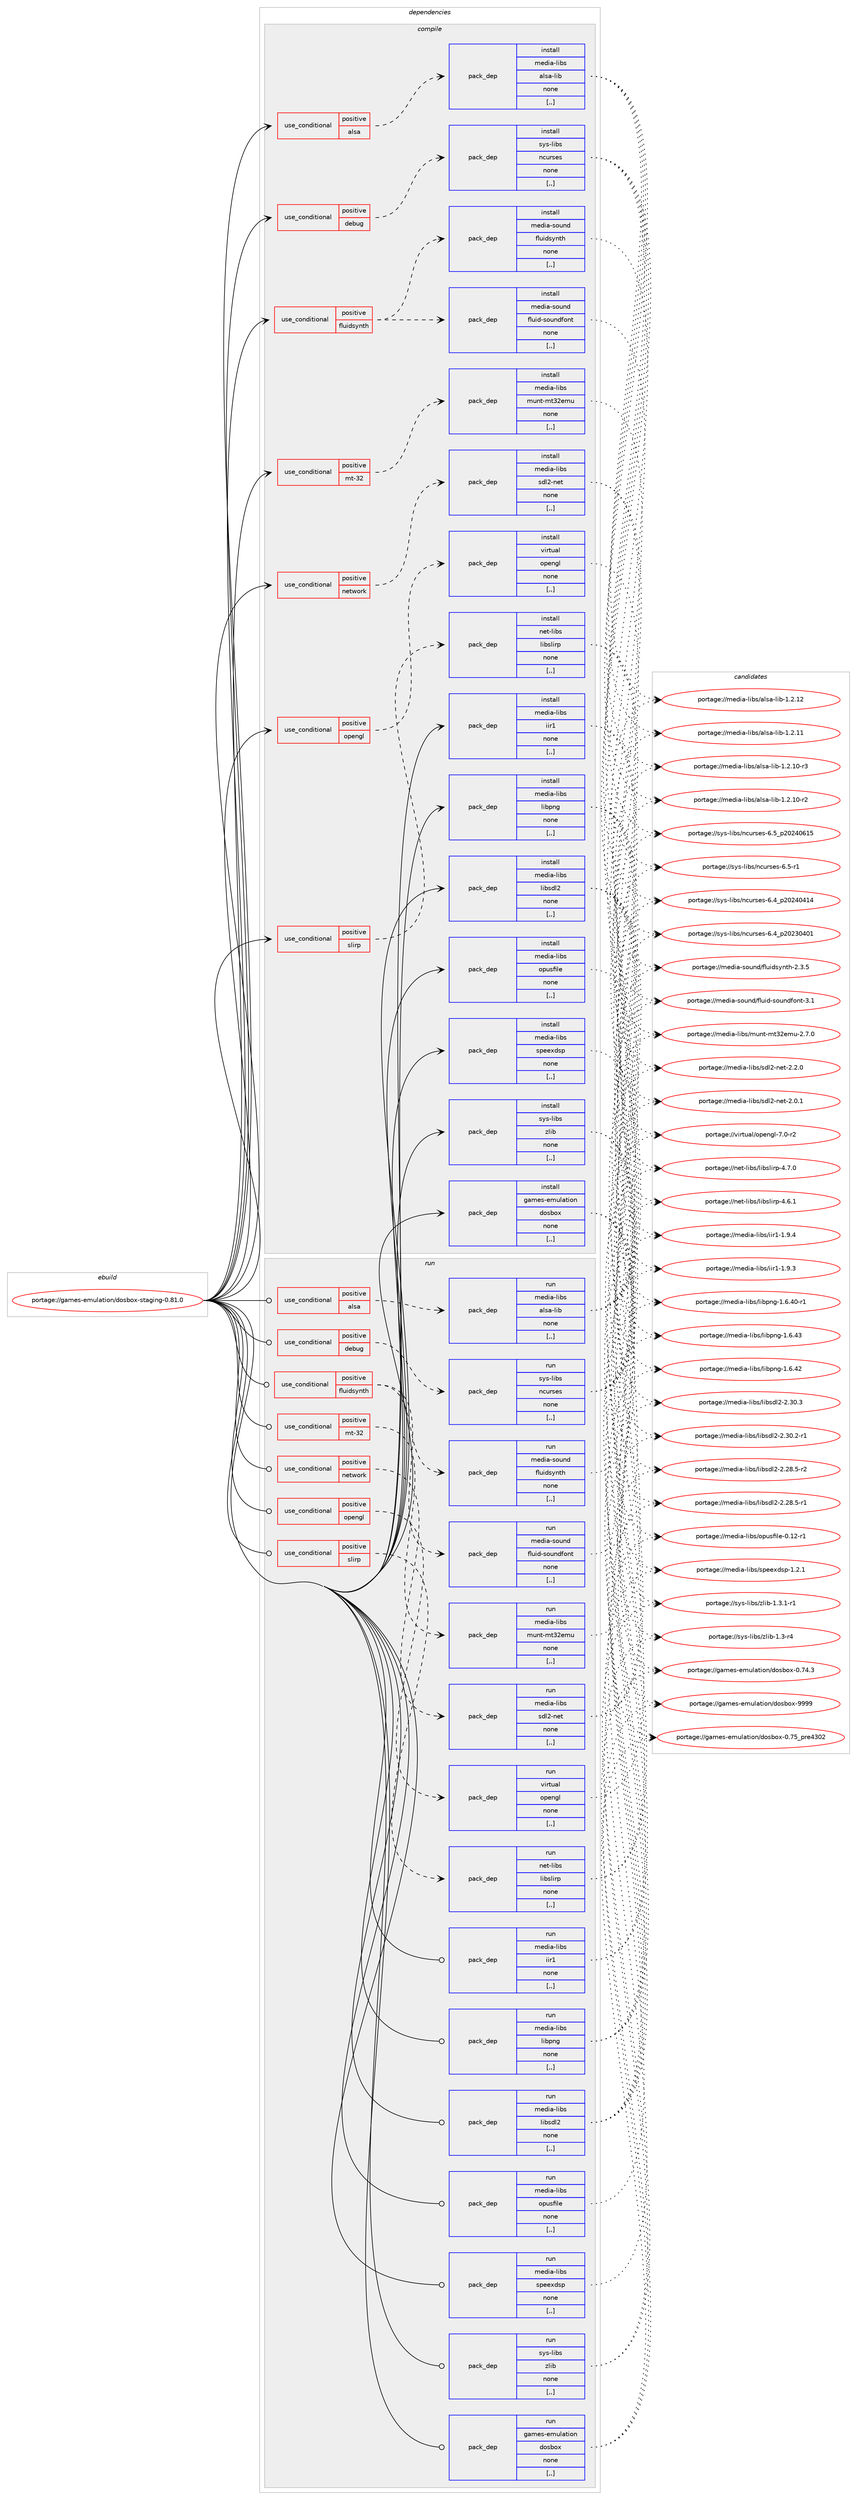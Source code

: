 digraph prolog {

# *************
# Graph options
# *************

newrank=true;
concentrate=true;
compound=true;
graph [rankdir=LR,fontname=Helvetica,fontsize=10,ranksep=1.5];#, ranksep=2.5, nodesep=0.2];
edge  [arrowhead=vee];
node  [fontname=Helvetica,fontsize=10];

# **********
# The ebuild
# **********

subgraph cluster_leftcol {
color=gray;
label=<<i>ebuild</i>>;
id [label="portage://games-emulation/dosbox-staging-0.81.0", color=red, width=4, href="../games-emulation/dosbox-staging-0.81.0.svg"];
}

# ****************
# The dependencies
# ****************

subgraph cluster_midcol {
color=gray;
label=<<i>dependencies</i>>;
subgraph cluster_compile {
fillcolor="#eeeeee";
style=filled;
label=<<i>compile</i>>;
subgraph cond63224 {
dependency226804 [label=<<TABLE BORDER="0" CELLBORDER="1" CELLSPACING="0" CELLPADDING="4"><TR><TD ROWSPAN="3" CELLPADDING="10">use_conditional</TD></TR><TR><TD>positive</TD></TR><TR><TD>alsa</TD></TR></TABLE>>, shape=none, color=red];
subgraph pack162090 {
dependency226805 [label=<<TABLE BORDER="0" CELLBORDER="1" CELLSPACING="0" CELLPADDING="4" WIDTH="220"><TR><TD ROWSPAN="6" CELLPADDING="30">pack_dep</TD></TR><TR><TD WIDTH="110">install</TD></TR><TR><TD>media-libs</TD></TR><TR><TD>alsa-lib</TD></TR><TR><TD>none</TD></TR><TR><TD>[,,]</TD></TR></TABLE>>, shape=none, color=blue];
}
dependency226804:e -> dependency226805:w [weight=20,style="dashed",arrowhead="vee"];
}
id:e -> dependency226804:w [weight=20,style="solid",arrowhead="vee"];
subgraph cond63225 {
dependency226806 [label=<<TABLE BORDER="0" CELLBORDER="1" CELLSPACING="0" CELLPADDING="4"><TR><TD ROWSPAN="3" CELLPADDING="10">use_conditional</TD></TR><TR><TD>positive</TD></TR><TR><TD>debug</TD></TR></TABLE>>, shape=none, color=red];
subgraph pack162091 {
dependency226807 [label=<<TABLE BORDER="0" CELLBORDER="1" CELLSPACING="0" CELLPADDING="4" WIDTH="220"><TR><TD ROWSPAN="6" CELLPADDING="30">pack_dep</TD></TR><TR><TD WIDTH="110">install</TD></TR><TR><TD>sys-libs</TD></TR><TR><TD>ncurses</TD></TR><TR><TD>none</TD></TR><TR><TD>[,,]</TD></TR></TABLE>>, shape=none, color=blue];
}
dependency226806:e -> dependency226807:w [weight=20,style="dashed",arrowhead="vee"];
}
id:e -> dependency226806:w [weight=20,style="solid",arrowhead="vee"];
subgraph cond63226 {
dependency226808 [label=<<TABLE BORDER="0" CELLBORDER="1" CELLSPACING="0" CELLPADDING="4"><TR><TD ROWSPAN="3" CELLPADDING="10">use_conditional</TD></TR><TR><TD>positive</TD></TR><TR><TD>fluidsynth</TD></TR></TABLE>>, shape=none, color=red];
subgraph pack162092 {
dependency226809 [label=<<TABLE BORDER="0" CELLBORDER="1" CELLSPACING="0" CELLPADDING="4" WIDTH="220"><TR><TD ROWSPAN="6" CELLPADDING="30">pack_dep</TD></TR><TR><TD WIDTH="110">install</TD></TR><TR><TD>media-sound</TD></TR><TR><TD>fluid-soundfont</TD></TR><TR><TD>none</TD></TR><TR><TD>[,,]</TD></TR></TABLE>>, shape=none, color=blue];
}
dependency226808:e -> dependency226809:w [weight=20,style="dashed",arrowhead="vee"];
subgraph pack162093 {
dependency226810 [label=<<TABLE BORDER="0" CELLBORDER="1" CELLSPACING="0" CELLPADDING="4" WIDTH="220"><TR><TD ROWSPAN="6" CELLPADDING="30">pack_dep</TD></TR><TR><TD WIDTH="110">install</TD></TR><TR><TD>media-sound</TD></TR><TR><TD>fluidsynth</TD></TR><TR><TD>none</TD></TR><TR><TD>[,,]</TD></TR></TABLE>>, shape=none, color=blue];
}
dependency226808:e -> dependency226810:w [weight=20,style="dashed",arrowhead="vee"];
}
id:e -> dependency226808:w [weight=20,style="solid",arrowhead="vee"];
subgraph cond63227 {
dependency226811 [label=<<TABLE BORDER="0" CELLBORDER="1" CELLSPACING="0" CELLPADDING="4"><TR><TD ROWSPAN="3" CELLPADDING="10">use_conditional</TD></TR><TR><TD>positive</TD></TR><TR><TD>mt-32</TD></TR></TABLE>>, shape=none, color=red];
subgraph pack162094 {
dependency226812 [label=<<TABLE BORDER="0" CELLBORDER="1" CELLSPACING="0" CELLPADDING="4" WIDTH="220"><TR><TD ROWSPAN="6" CELLPADDING="30">pack_dep</TD></TR><TR><TD WIDTH="110">install</TD></TR><TR><TD>media-libs</TD></TR><TR><TD>munt-mt32emu</TD></TR><TR><TD>none</TD></TR><TR><TD>[,,]</TD></TR></TABLE>>, shape=none, color=blue];
}
dependency226811:e -> dependency226812:w [weight=20,style="dashed",arrowhead="vee"];
}
id:e -> dependency226811:w [weight=20,style="solid",arrowhead="vee"];
subgraph cond63228 {
dependency226813 [label=<<TABLE BORDER="0" CELLBORDER="1" CELLSPACING="0" CELLPADDING="4"><TR><TD ROWSPAN="3" CELLPADDING="10">use_conditional</TD></TR><TR><TD>positive</TD></TR><TR><TD>network</TD></TR></TABLE>>, shape=none, color=red];
subgraph pack162095 {
dependency226814 [label=<<TABLE BORDER="0" CELLBORDER="1" CELLSPACING="0" CELLPADDING="4" WIDTH="220"><TR><TD ROWSPAN="6" CELLPADDING="30">pack_dep</TD></TR><TR><TD WIDTH="110">install</TD></TR><TR><TD>media-libs</TD></TR><TR><TD>sdl2-net</TD></TR><TR><TD>none</TD></TR><TR><TD>[,,]</TD></TR></TABLE>>, shape=none, color=blue];
}
dependency226813:e -> dependency226814:w [weight=20,style="dashed",arrowhead="vee"];
}
id:e -> dependency226813:w [weight=20,style="solid",arrowhead="vee"];
subgraph cond63229 {
dependency226815 [label=<<TABLE BORDER="0" CELLBORDER="1" CELLSPACING="0" CELLPADDING="4"><TR><TD ROWSPAN="3" CELLPADDING="10">use_conditional</TD></TR><TR><TD>positive</TD></TR><TR><TD>opengl</TD></TR></TABLE>>, shape=none, color=red];
subgraph pack162096 {
dependency226816 [label=<<TABLE BORDER="0" CELLBORDER="1" CELLSPACING="0" CELLPADDING="4" WIDTH="220"><TR><TD ROWSPAN="6" CELLPADDING="30">pack_dep</TD></TR><TR><TD WIDTH="110">install</TD></TR><TR><TD>virtual</TD></TR><TR><TD>opengl</TD></TR><TR><TD>none</TD></TR><TR><TD>[,,]</TD></TR></TABLE>>, shape=none, color=blue];
}
dependency226815:e -> dependency226816:w [weight=20,style="dashed",arrowhead="vee"];
}
id:e -> dependency226815:w [weight=20,style="solid",arrowhead="vee"];
subgraph cond63230 {
dependency226817 [label=<<TABLE BORDER="0" CELLBORDER="1" CELLSPACING="0" CELLPADDING="4"><TR><TD ROWSPAN="3" CELLPADDING="10">use_conditional</TD></TR><TR><TD>positive</TD></TR><TR><TD>slirp</TD></TR></TABLE>>, shape=none, color=red];
subgraph pack162097 {
dependency226818 [label=<<TABLE BORDER="0" CELLBORDER="1" CELLSPACING="0" CELLPADDING="4" WIDTH="220"><TR><TD ROWSPAN="6" CELLPADDING="30">pack_dep</TD></TR><TR><TD WIDTH="110">install</TD></TR><TR><TD>net-libs</TD></TR><TR><TD>libslirp</TD></TR><TR><TD>none</TD></TR><TR><TD>[,,]</TD></TR></TABLE>>, shape=none, color=blue];
}
dependency226817:e -> dependency226818:w [weight=20,style="dashed",arrowhead="vee"];
}
id:e -> dependency226817:w [weight=20,style="solid",arrowhead="vee"];
subgraph pack162098 {
dependency226819 [label=<<TABLE BORDER="0" CELLBORDER="1" CELLSPACING="0" CELLPADDING="4" WIDTH="220"><TR><TD ROWSPAN="6" CELLPADDING="30">pack_dep</TD></TR><TR><TD WIDTH="110">install</TD></TR><TR><TD>media-libs</TD></TR><TR><TD>iir1</TD></TR><TR><TD>none</TD></TR><TR><TD>[,,]</TD></TR></TABLE>>, shape=none, color=blue];
}
id:e -> dependency226819:w [weight=20,style="solid",arrowhead="vee"];
subgraph pack162099 {
dependency226820 [label=<<TABLE BORDER="0" CELLBORDER="1" CELLSPACING="0" CELLPADDING="4" WIDTH="220"><TR><TD ROWSPAN="6" CELLPADDING="30">pack_dep</TD></TR><TR><TD WIDTH="110">install</TD></TR><TR><TD>media-libs</TD></TR><TR><TD>libpng</TD></TR><TR><TD>none</TD></TR><TR><TD>[,,]</TD></TR></TABLE>>, shape=none, color=blue];
}
id:e -> dependency226820:w [weight=20,style="solid",arrowhead="vee"];
subgraph pack162100 {
dependency226821 [label=<<TABLE BORDER="0" CELLBORDER="1" CELLSPACING="0" CELLPADDING="4" WIDTH="220"><TR><TD ROWSPAN="6" CELLPADDING="30">pack_dep</TD></TR><TR><TD WIDTH="110">install</TD></TR><TR><TD>media-libs</TD></TR><TR><TD>libsdl2</TD></TR><TR><TD>none</TD></TR><TR><TD>[,,]</TD></TR></TABLE>>, shape=none, color=blue];
}
id:e -> dependency226821:w [weight=20,style="solid",arrowhead="vee"];
subgraph pack162101 {
dependency226822 [label=<<TABLE BORDER="0" CELLBORDER="1" CELLSPACING="0" CELLPADDING="4" WIDTH="220"><TR><TD ROWSPAN="6" CELLPADDING="30">pack_dep</TD></TR><TR><TD WIDTH="110">install</TD></TR><TR><TD>media-libs</TD></TR><TR><TD>opusfile</TD></TR><TR><TD>none</TD></TR><TR><TD>[,,]</TD></TR></TABLE>>, shape=none, color=blue];
}
id:e -> dependency226822:w [weight=20,style="solid",arrowhead="vee"];
subgraph pack162102 {
dependency226823 [label=<<TABLE BORDER="0" CELLBORDER="1" CELLSPACING="0" CELLPADDING="4" WIDTH="220"><TR><TD ROWSPAN="6" CELLPADDING="30">pack_dep</TD></TR><TR><TD WIDTH="110">install</TD></TR><TR><TD>media-libs</TD></TR><TR><TD>speexdsp</TD></TR><TR><TD>none</TD></TR><TR><TD>[,,]</TD></TR></TABLE>>, shape=none, color=blue];
}
id:e -> dependency226823:w [weight=20,style="solid",arrowhead="vee"];
subgraph pack162103 {
dependency226824 [label=<<TABLE BORDER="0" CELLBORDER="1" CELLSPACING="0" CELLPADDING="4" WIDTH="220"><TR><TD ROWSPAN="6" CELLPADDING="30">pack_dep</TD></TR><TR><TD WIDTH="110">install</TD></TR><TR><TD>sys-libs</TD></TR><TR><TD>zlib</TD></TR><TR><TD>none</TD></TR><TR><TD>[,,]</TD></TR></TABLE>>, shape=none, color=blue];
}
id:e -> dependency226824:w [weight=20,style="solid",arrowhead="vee"];
subgraph pack162104 {
dependency226825 [label=<<TABLE BORDER="0" CELLBORDER="1" CELLSPACING="0" CELLPADDING="4" WIDTH="220"><TR><TD ROWSPAN="6" CELLPADDING="30">pack_dep</TD></TR><TR><TD WIDTH="110">install</TD></TR><TR><TD>games-emulation</TD></TR><TR><TD>dosbox</TD></TR><TR><TD>none</TD></TR><TR><TD>[,,]</TD></TR></TABLE>>, shape=none, color=blue];
}
id:e -> dependency226825:w [weight=20,style="solid",arrowhead="vee"];
}
subgraph cluster_compileandrun {
fillcolor="#eeeeee";
style=filled;
label=<<i>compile and run</i>>;
}
subgraph cluster_run {
fillcolor="#eeeeee";
style=filled;
label=<<i>run</i>>;
subgraph cond63231 {
dependency226826 [label=<<TABLE BORDER="0" CELLBORDER="1" CELLSPACING="0" CELLPADDING="4"><TR><TD ROWSPAN="3" CELLPADDING="10">use_conditional</TD></TR><TR><TD>positive</TD></TR><TR><TD>alsa</TD></TR></TABLE>>, shape=none, color=red];
subgraph pack162105 {
dependency226827 [label=<<TABLE BORDER="0" CELLBORDER="1" CELLSPACING="0" CELLPADDING="4" WIDTH="220"><TR><TD ROWSPAN="6" CELLPADDING="30">pack_dep</TD></TR><TR><TD WIDTH="110">run</TD></TR><TR><TD>media-libs</TD></TR><TR><TD>alsa-lib</TD></TR><TR><TD>none</TD></TR><TR><TD>[,,]</TD></TR></TABLE>>, shape=none, color=blue];
}
dependency226826:e -> dependency226827:w [weight=20,style="dashed",arrowhead="vee"];
}
id:e -> dependency226826:w [weight=20,style="solid",arrowhead="odot"];
subgraph cond63232 {
dependency226828 [label=<<TABLE BORDER="0" CELLBORDER="1" CELLSPACING="0" CELLPADDING="4"><TR><TD ROWSPAN="3" CELLPADDING="10">use_conditional</TD></TR><TR><TD>positive</TD></TR><TR><TD>debug</TD></TR></TABLE>>, shape=none, color=red];
subgraph pack162106 {
dependency226829 [label=<<TABLE BORDER="0" CELLBORDER="1" CELLSPACING="0" CELLPADDING="4" WIDTH="220"><TR><TD ROWSPAN="6" CELLPADDING="30">pack_dep</TD></TR><TR><TD WIDTH="110">run</TD></TR><TR><TD>sys-libs</TD></TR><TR><TD>ncurses</TD></TR><TR><TD>none</TD></TR><TR><TD>[,,]</TD></TR></TABLE>>, shape=none, color=blue];
}
dependency226828:e -> dependency226829:w [weight=20,style="dashed",arrowhead="vee"];
}
id:e -> dependency226828:w [weight=20,style="solid",arrowhead="odot"];
subgraph cond63233 {
dependency226830 [label=<<TABLE BORDER="0" CELLBORDER="1" CELLSPACING="0" CELLPADDING="4"><TR><TD ROWSPAN="3" CELLPADDING="10">use_conditional</TD></TR><TR><TD>positive</TD></TR><TR><TD>fluidsynth</TD></TR></TABLE>>, shape=none, color=red];
subgraph pack162107 {
dependency226831 [label=<<TABLE BORDER="0" CELLBORDER="1" CELLSPACING="0" CELLPADDING="4" WIDTH="220"><TR><TD ROWSPAN="6" CELLPADDING="30">pack_dep</TD></TR><TR><TD WIDTH="110">run</TD></TR><TR><TD>media-sound</TD></TR><TR><TD>fluid-soundfont</TD></TR><TR><TD>none</TD></TR><TR><TD>[,,]</TD></TR></TABLE>>, shape=none, color=blue];
}
dependency226830:e -> dependency226831:w [weight=20,style="dashed",arrowhead="vee"];
subgraph pack162108 {
dependency226832 [label=<<TABLE BORDER="0" CELLBORDER="1" CELLSPACING="0" CELLPADDING="4" WIDTH="220"><TR><TD ROWSPAN="6" CELLPADDING="30">pack_dep</TD></TR><TR><TD WIDTH="110">run</TD></TR><TR><TD>media-sound</TD></TR><TR><TD>fluidsynth</TD></TR><TR><TD>none</TD></TR><TR><TD>[,,]</TD></TR></TABLE>>, shape=none, color=blue];
}
dependency226830:e -> dependency226832:w [weight=20,style="dashed",arrowhead="vee"];
}
id:e -> dependency226830:w [weight=20,style="solid",arrowhead="odot"];
subgraph cond63234 {
dependency226833 [label=<<TABLE BORDER="0" CELLBORDER="1" CELLSPACING="0" CELLPADDING="4"><TR><TD ROWSPAN="3" CELLPADDING="10">use_conditional</TD></TR><TR><TD>positive</TD></TR><TR><TD>mt-32</TD></TR></TABLE>>, shape=none, color=red];
subgraph pack162109 {
dependency226834 [label=<<TABLE BORDER="0" CELLBORDER="1" CELLSPACING="0" CELLPADDING="4" WIDTH="220"><TR><TD ROWSPAN="6" CELLPADDING="30">pack_dep</TD></TR><TR><TD WIDTH="110">run</TD></TR><TR><TD>media-libs</TD></TR><TR><TD>munt-mt32emu</TD></TR><TR><TD>none</TD></TR><TR><TD>[,,]</TD></TR></TABLE>>, shape=none, color=blue];
}
dependency226833:e -> dependency226834:w [weight=20,style="dashed",arrowhead="vee"];
}
id:e -> dependency226833:w [weight=20,style="solid",arrowhead="odot"];
subgraph cond63235 {
dependency226835 [label=<<TABLE BORDER="0" CELLBORDER="1" CELLSPACING="0" CELLPADDING="4"><TR><TD ROWSPAN="3" CELLPADDING="10">use_conditional</TD></TR><TR><TD>positive</TD></TR><TR><TD>network</TD></TR></TABLE>>, shape=none, color=red];
subgraph pack162110 {
dependency226836 [label=<<TABLE BORDER="0" CELLBORDER="1" CELLSPACING="0" CELLPADDING="4" WIDTH="220"><TR><TD ROWSPAN="6" CELLPADDING="30">pack_dep</TD></TR><TR><TD WIDTH="110">run</TD></TR><TR><TD>media-libs</TD></TR><TR><TD>sdl2-net</TD></TR><TR><TD>none</TD></TR><TR><TD>[,,]</TD></TR></TABLE>>, shape=none, color=blue];
}
dependency226835:e -> dependency226836:w [weight=20,style="dashed",arrowhead="vee"];
}
id:e -> dependency226835:w [weight=20,style="solid",arrowhead="odot"];
subgraph cond63236 {
dependency226837 [label=<<TABLE BORDER="0" CELLBORDER="1" CELLSPACING="0" CELLPADDING="4"><TR><TD ROWSPAN="3" CELLPADDING="10">use_conditional</TD></TR><TR><TD>positive</TD></TR><TR><TD>opengl</TD></TR></TABLE>>, shape=none, color=red];
subgraph pack162111 {
dependency226838 [label=<<TABLE BORDER="0" CELLBORDER="1" CELLSPACING="0" CELLPADDING="4" WIDTH="220"><TR><TD ROWSPAN="6" CELLPADDING="30">pack_dep</TD></TR><TR><TD WIDTH="110">run</TD></TR><TR><TD>virtual</TD></TR><TR><TD>opengl</TD></TR><TR><TD>none</TD></TR><TR><TD>[,,]</TD></TR></TABLE>>, shape=none, color=blue];
}
dependency226837:e -> dependency226838:w [weight=20,style="dashed",arrowhead="vee"];
}
id:e -> dependency226837:w [weight=20,style="solid",arrowhead="odot"];
subgraph cond63237 {
dependency226839 [label=<<TABLE BORDER="0" CELLBORDER="1" CELLSPACING="0" CELLPADDING="4"><TR><TD ROWSPAN="3" CELLPADDING="10">use_conditional</TD></TR><TR><TD>positive</TD></TR><TR><TD>slirp</TD></TR></TABLE>>, shape=none, color=red];
subgraph pack162112 {
dependency226840 [label=<<TABLE BORDER="0" CELLBORDER="1" CELLSPACING="0" CELLPADDING="4" WIDTH="220"><TR><TD ROWSPAN="6" CELLPADDING="30">pack_dep</TD></TR><TR><TD WIDTH="110">run</TD></TR><TR><TD>net-libs</TD></TR><TR><TD>libslirp</TD></TR><TR><TD>none</TD></TR><TR><TD>[,,]</TD></TR></TABLE>>, shape=none, color=blue];
}
dependency226839:e -> dependency226840:w [weight=20,style="dashed",arrowhead="vee"];
}
id:e -> dependency226839:w [weight=20,style="solid",arrowhead="odot"];
subgraph pack162113 {
dependency226841 [label=<<TABLE BORDER="0" CELLBORDER="1" CELLSPACING="0" CELLPADDING="4" WIDTH="220"><TR><TD ROWSPAN="6" CELLPADDING="30">pack_dep</TD></TR><TR><TD WIDTH="110">run</TD></TR><TR><TD>media-libs</TD></TR><TR><TD>iir1</TD></TR><TR><TD>none</TD></TR><TR><TD>[,,]</TD></TR></TABLE>>, shape=none, color=blue];
}
id:e -> dependency226841:w [weight=20,style="solid",arrowhead="odot"];
subgraph pack162114 {
dependency226842 [label=<<TABLE BORDER="0" CELLBORDER="1" CELLSPACING="0" CELLPADDING="4" WIDTH="220"><TR><TD ROWSPAN="6" CELLPADDING="30">pack_dep</TD></TR><TR><TD WIDTH="110">run</TD></TR><TR><TD>media-libs</TD></TR><TR><TD>libpng</TD></TR><TR><TD>none</TD></TR><TR><TD>[,,]</TD></TR></TABLE>>, shape=none, color=blue];
}
id:e -> dependency226842:w [weight=20,style="solid",arrowhead="odot"];
subgraph pack162115 {
dependency226843 [label=<<TABLE BORDER="0" CELLBORDER="1" CELLSPACING="0" CELLPADDING="4" WIDTH="220"><TR><TD ROWSPAN="6" CELLPADDING="30">pack_dep</TD></TR><TR><TD WIDTH="110">run</TD></TR><TR><TD>media-libs</TD></TR><TR><TD>libsdl2</TD></TR><TR><TD>none</TD></TR><TR><TD>[,,]</TD></TR></TABLE>>, shape=none, color=blue];
}
id:e -> dependency226843:w [weight=20,style="solid",arrowhead="odot"];
subgraph pack162116 {
dependency226844 [label=<<TABLE BORDER="0" CELLBORDER="1" CELLSPACING="0" CELLPADDING="4" WIDTH="220"><TR><TD ROWSPAN="6" CELLPADDING="30">pack_dep</TD></TR><TR><TD WIDTH="110">run</TD></TR><TR><TD>media-libs</TD></TR><TR><TD>opusfile</TD></TR><TR><TD>none</TD></TR><TR><TD>[,,]</TD></TR></TABLE>>, shape=none, color=blue];
}
id:e -> dependency226844:w [weight=20,style="solid",arrowhead="odot"];
subgraph pack162117 {
dependency226845 [label=<<TABLE BORDER="0" CELLBORDER="1" CELLSPACING="0" CELLPADDING="4" WIDTH="220"><TR><TD ROWSPAN="6" CELLPADDING="30">pack_dep</TD></TR><TR><TD WIDTH="110">run</TD></TR><TR><TD>media-libs</TD></TR><TR><TD>speexdsp</TD></TR><TR><TD>none</TD></TR><TR><TD>[,,]</TD></TR></TABLE>>, shape=none, color=blue];
}
id:e -> dependency226845:w [weight=20,style="solid",arrowhead="odot"];
subgraph pack162118 {
dependency226846 [label=<<TABLE BORDER="0" CELLBORDER="1" CELLSPACING="0" CELLPADDING="4" WIDTH="220"><TR><TD ROWSPAN="6" CELLPADDING="30">pack_dep</TD></TR><TR><TD WIDTH="110">run</TD></TR><TR><TD>sys-libs</TD></TR><TR><TD>zlib</TD></TR><TR><TD>none</TD></TR><TR><TD>[,,]</TD></TR></TABLE>>, shape=none, color=blue];
}
id:e -> dependency226846:w [weight=20,style="solid",arrowhead="odot"];
subgraph pack162119 {
dependency226847 [label=<<TABLE BORDER="0" CELLBORDER="1" CELLSPACING="0" CELLPADDING="4" WIDTH="220"><TR><TD ROWSPAN="6" CELLPADDING="30">pack_dep</TD></TR><TR><TD WIDTH="110">run</TD></TR><TR><TD>games-emulation</TD></TR><TR><TD>dosbox</TD></TR><TR><TD>none</TD></TR><TR><TD>[,,]</TD></TR></TABLE>>, shape=none, color=blue];
}
id:e -> dependency226847:w [weight=20,style="solid",arrowhead="odot"];
}
}

# **************
# The candidates
# **************

subgraph cluster_choices {
rank=same;
color=gray;
label=<<i>candidates</i>>;

subgraph choice162090 {
color=black;
nodesep=1;
choice109101100105974510810598115479710811597451081059845494650464950 [label="portage://media-libs/alsa-lib-1.2.12", color=red, width=4,href="../media-libs/alsa-lib-1.2.12.svg"];
choice109101100105974510810598115479710811597451081059845494650464949 [label="portage://media-libs/alsa-lib-1.2.11", color=red, width=4,href="../media-libs/alsa-lib-1.2.11.svg"];
choice1091011001059745108105981154797108115974510810598454946504649484511451 [label="portage://media-libs/alsa-lib-1.2.10-r3", color=red, width=4,href="../media-libs/alsa-lib-1.2.10-r3.svg"];
choice1091011001059745108105981154797108115974510810598454946504649484511450 [label="portage://media-libs/alsa-lib-1.2.10-r2", color=red, width=4,href="../media-libs/alsa-lib-1.2.10-r2.svg"];
dependency226805:e -> choice109101100105974510810598115479710811597451081059845494650464950:w [style=dotted,weight="100"];
dependency226805:e -> choice109101100105974510810598115479710811597451081059845494650464949:w [style=dotted,weight="100"];
dependency226805:e -> choice1091011001059745108105981154797108115974510810598454946504649484511451:w [style=dotted,weight="100"];
dependency226805:e -> choice1091011001059745108105981154797108115974510810598454946504649484511450:w [style=dotted,weight="100"];
}
subgraph choice162091 {
color=black;
nodesep=1;
choice1151211154510810598115471109911711411510111545544653951125048505248544953 [label="portage://sys-libs/ncurses-6.5_p20240615", color=red, width=4,href="../sys-libs/ncurses-6.5_p20240615.svg"];
choice11512111545108105981154711099117114115101115455446534511449 [label="portage://sys-libs/ncurses-6.5-r1", color=red, width=4,href="../sys-libs/ncurses-6.5-r1.svg"];
choice1151211154510810598115471109911711411510111545544652951125048505248524952 [label="portage://sys-libs/ncurses-6.4_p20240414", color=red, width=4,href="../sys-libs/ncurses-6.4_p20240414.svg"];
choice1151211154510810598115471109911711411510111545544652951125048505148524849 [label="portage://sys-libs/ncurses-6.4_p20230401", color=red, width=4,href="../sys-libs/ncurses-6.4_p20230401.svg"];
dependency226807:e -> choice1151211154510810598115471109911711411510111545544653951125048505248544953:w [style=dotted,weight="100"];
dependency226807:e -> choice11512111545108105981154711099117114115101115455446534511449:w [style=dotted,weight="100"];
dependency226807:e -> choice1151211154510810598115471109911711411510111545544652951125048505248524952:w [style=dotted,weight="100"];
dependency226807:e -> choice1151211154510810598115471109911711411510111545544652951125048505148524849:w [style=dotted,weight="100"];
}
subgraph choice162092 {
color=black;
nodesep=1;
choice1091011001059745115111117110100471021081171051004511511111711010010211111011645514649 [label="portage://media-sound/fluid-soundfont-3.1", color=red, width=4,href="../media-sound/fluid-soundfont-3.1.svg"];
dependency226809:e -> choice1091011001059745115111117110100471021081171051004511511111711010010211111011645514649:w [style=dotted,weight="100"];
}
subgraph choice162093 {
color=black;
nodesep=1;
choice109101100105974511511111711010047102108117105100115121110116104455046514653 [label="portage://media-sound/fluidsynth-2.3.5", color=red, width=4,href="../media-sound/fluidsynth-2.3.5.svg"];
dependency226810:e -> choice109101100105974511511111711010047102108117105100115121110116104455046514653:w [style=dotted,weight="100"];
}
subgraph choice162094 {
color=black;
nodesep=1;
choice10910110010597451081059811547109117110116451091165150101109117455046554648 [label="portage://media-libs/munt-mt32emu-2.7.0", color=red, width=4,href="../media-libs/munt-mt32emu-2.7.0.svg"];
dependency226812:e -> choice10910110010597451081059811547109117110116451091165150101109117455046554648:w [style=dotted,weight="100"];
}
subgraph choice162095 {
color=black;
nodesep=1;
choice109101100105974510810598115471151001085045110101116455046504648 [label="portage://media-libs/sdl2-net-2.2.0", color=red, width=4,href="../media-libs/sdl2-net-2.2.0.svg"];
choice109101100105974510810598115471151001085045110101116455046484649 [label="portage://media-libs/sdl2-net-2.0.1", color=red, width=4,href="../media-libs/sdl2-net-2.0.1.svg"];
dependency226814:e -> choice109101100105974510810598115471151001085045110101116455046504648:w [style=dotted,weight="100"];
dependency226814:e -> choice109101100105974510810598115471151001085045110101116455046484649:w [style=dotted,weight="100"];
}
subgraph choice162096 {
color=black;
nodesep=1;
choice1181051141161179710847111112101110103108455546484511450 [label="portage://virtual/opengl-7.0-r2", color=red, width=4,href="../virtual/opengl-7.0-r2.svg"];
dependency226816:e -> choice1181051141161179710847111112101110103108455546484511450:w [style=dotted,weight="100"];
}
subgraph choice162097 {
color=black;
nodesep=1;
choice11010111645108105981154710810598115108105114112455246554648 [label="portage://net-libs/libslirp-4.7.0", color=red, width=4,href="../net-libs/libslirp-4.7.0.svg"];
choice11010111645108105981154710810598115108105114112455246544649 [label="portage://net-libs/libslirp-4.6.1", color=red, width=4,href="../net-libs/libslirp-4.6.1.svg"];
dependency226818:e -> choice11010111645108105981154710810598115108105114112455246554648:w [style=dotted,weight="100"];
dependency226818:e -> choice11010111645108105981154710810598115108105114112455246544649:w [style=dotted,weight="100"];
}
subgraph choice162098 {
color=black;
nodesep=1;
choice1091011001059745108105981154710510511449454946574652 [label="portage://media-libs/iir1-1.9.4", color=red, width=4,href="../media-libs/iir1-1.9.4.svg"];
choice1091011001059745108105981154710510511449454946574651 [label="portage://media-libs/iir1-1.9.3", color=red, width=4,href="../media-libs/iir1-1.9.3.svg"];
dependency226819:e -> choice1091011001059745108105981154710510511449454946574652:w [style=dotted,weight="100"];
dependency226819:e -> choice1091011001059745108105981154710510511449454946574651:w [style=dotted,weight="100"];
}
subgraph choice162099 {
color=black;
nodesep=1;
choice109101100105974510810598115471081059811211010345494654465251 [label="portage://media-libs/libpng-1.6.43", color=red, width=4,href="../media-libs/libpng-1.6.43.svg"];
choice109101100105974510810598115471081059811211010345494654465250 [label="portage://media-libs/libpng-1.6.42", color=red, width=4,href="../media-libs/libpng-1.6.42.svg"];
choice1091011001059745108105981154710810598112110103454946544652484511449 [label="portage://media-libs/libpng-1.6.40-r1", color=red, width=4,href="../media-libs/libpng-1.6.40-r1.svg"];
dependency226820:e -> choice109101100105974510810598115471081059811211010345494654465251:w [style=dotted,weight="100"];
dependency226820:e -> choice109101100105974510810598115471081059811211010345494654465250:w [style=dotted,weight="100"];
dependency226820:e -> choice1091011001059745108105981154710810598112110103454946544652484511449:w [style=dotted,weight="100"];
}
subgraph choice162100 {
color=black;
nodesep=1;
choice10910110010597451081059811547108105981151001085045504651484651 [label="portage://media-libs/libsdl2-2.30.3", color=red, width=4,href="../media-libs/libsdl2-2.30.3.svg"];
choice109101100105974510810598115471081059811510010850455046514846504511449 [label="portage://media-libs/libsdl2-2.30.2-r1", color=red, width=4,href="../media-libs/libsdl2-2.30.2-r1.svg"];
choice109101100105974510810598115471081059811510010850455046505646534511450 [label="portage://media-libs/libsdl2-2.28.5-r2", color=red, width=4,href="../media-libs/libsdl2-2.28.5-r2.svg"];
choice109101100105974510810598115471081059811510010850455046505646534511449 [label="portage://media-libs/libsdl2-2.28.5-r1", color=red, width=4,href="../media-libs/libsdl2-2.28.5-r1.svg"];
dependency226821:e -> choice10910110010597451081059811547108105981151001085045504651484651:w [style=dotted,weight="100"];
dependency226821:e -> choice109101100105974510810598115471081059811510010850455046514846504511449:w [style=dotted,weight="100"];
dependency226821:e -> choice109101100105974510810598115471081059811510010850455046505646534511450:w [style=dotted,weight="100"];
dependency226821:e -> choice109101100105974510810598115471081059811510010850455046505646534511449:w [style=dotted,weight="100"];
}
subgraph choice162101 {
color=black;
nodesep=1;
choice1091011001059745108105981154711111211711510210510810145484649504511449 [label="portage://media-libs/opusfile-0.12-r1", color=red, width=4,href="../media-libs/opusfile-0.12-r1.svg"];
dependency226822:e -> choice1091011001059745108105981154711111211711510210510810145484649504511449:w [style=dotted,weight="100"];
}
subgraph choice162102 {
color=black;
nodesep=1;
choice10910110010597451081059811547115112101101120100115112454946504649 [label="portage://media-libs/speexdsp-1.2.1", color=red, width=4,href="../media-libs/speexdsp-1.2.1.svg"];
dependency226823:e -> choice10910110010597451081059811547115112101101120100115112454946504649:w [style=dotted,weight="100"];
}
subgraph choice162103 {
color=black;
nodesep=1;
choice115121115451081059811547122108105984549465146494511449 [label="portage://sys-libs/zlib-1.3.1-r1", color=red, width=4,href="../sys-libs/zlib-1.3.1-r1.svg"];
choice11512111545108105981154712210810598454946514511452 [label="portage://sys-libs/zlib-1.3-r4", color=red, width=4,href="../sys-libs/zlib-1.3-r4.svg"];
dependency226824:e -> choice115121115451081059811547122108105984549465146494511449:w [style=dotted,weight="100"];
dependency226824:e -> choice11512111545108105981154712210810598454946514511452:w [style=dotted,weight="100"];
}
subgraph choice162104 {
color=black;
nodesep=1;
choice10397109101115451011091171089711610511111047100111115981111204557575757 [label="portage://games-emulation/dosbox-9999", color=red, width=4,href="../games-emulation/dosbox-9999.svg"];
choice103971091011154510110911710897116105111110471001111159811112045484655539511211410152514850 [label="portage://games-emulation/dosbox-0.75_pre4302", color=red, width=4,href="../games-emulation/dosbox-0.75_pre4302.svg"];
choice103971091011154510110911710897116105111110471001111159811112045484655524651 [label="portage://games-emulation/dosbox-0.74.3", color=red, width=4,href="../games-emulation/dosbox-0.74.3.svg"];
dependency226825:e -> choice10397109101115451011091171089711610511111047100111115981111204557575757:w [style=dotted,weight="100"];
dependency226825:e -> choice103971091011154510110911710897116105111110471001111159811112045484655539511211410152514850:w [style=dotted,weight="100"];
dependency226825:e -> choice103971091011154510110911710897116105111110471001111159811112045484655524651:w [style=dotted,weight="100"];
}
subgraph choice162105 {
color=black;
nodesep=1;
choice109101100105974510810598115479710811597451081059845494650464950 [label="portage://media-libs/alsa-lib-1.2.12", color=red, width=4,href="../media-libs/alsa-lib-1.2.12.svg"];
choice109101100105974510810598115479710811597451081059845494650464949 [label="portage://media-libs/alsa-lib-1.2.11", color=red, width=4,href="../media-libs/alsa-lib-1.2.11.svg"];
choice1091011001059745108105981154797108115974510810598454946504649484511451 [label="portage://media-libs/alsa-lib-1.2.10-r3", color=red, width=4,href="../media-libs/alsa-lib-1.2.10-r3.svg"];
choice1091011001059745108105981154797108115974510810598454946504649484511450 [label="portage://media-libs/alsa-lib-1.2.10-r2", color=red, width=4,href="../media-libs/alsa-lib-1.2.10-r2.svg"];
dependency226827:e -> choice109101100105974510810598115479710811597451081059845494650464950:w [style=dotted,weight="100"];
dependency226827:e -> choice109101100105974510810598115479710811597451081059845494650464949:w [style=dotted,weight="100"];
dependency226827:e -> choice1091011001059745108105981154797108115974510810598454946504649484511451:w [style=dotted,weight="100"];
dependency226827:e -> choice1091011001059745108105981154797108115974510810598454946504649484511450:w [style=dotted,weight="100"];
}
subgraph choice162106 {
color=black;
nodesep=1;
choice1151211154510810598115471109911711411510111545544653951125048505248544953 [label="portage://sys-libs/ncurses-6.5_p20240615", color=red, width=4,href="../sys-libs/ncurses-6.5_p20240615.svg"];
choice11512111545108105981154711099117114115101115455446534511449 [label="portage://sys-libs/ncurses-6.5-r1", color=red, width=4,href="../sys-libs/ncurses-6.5-r1.svg"];
choice1151211154510810598115471109911711411510111545544652951125048505248524952 [label="portage://sys-libs/ncurses-6.4_p20240414", color=red, width=4,href="../sys-libs/ncurses-6.4_p20240414.svg"];
choice1151211154510810598115471109911711411510111545544652951125048505148524849 [label="portage://sys-libs/ncurses-6.4_p20230401", color=red, width=4,href="../sys-libs/ncurses-6.4_p20230401.svg"];
dependency226829:e -> choice1151211154510810598115471109911711411510111545544653951125048505248544953:w [style=dotted,weight="100"];
dependency226829:e -> choice11512111545108105981154711099117114115101115455446534511449:w [style=dotted,weight="100"];
dependency226829:e -> choice1151211154510810598115471109911711411510111545544652951125048505248524952:w [style=dotted,weight="100"];
dependency226829:e -> choice1151211154510810598115471109911711411510111545544652951125048505148524849:w [style=dotted,weight="100"];
}
subgraph choice162107 {
color=black;
nodesep=1;
choice1091011001059745115111117110100471021081171051004511511111711010010211111011645514649 [label="portage://media-sound/fluid-soundfont-3.1", color=red, width=4,href="../media-sound/fluid-soundfont-3.1.svg"];
dependency226831:e -> choice1091011001059745115111117110100471021081171051004511511111711010010211111011645514649:w [style=dotted,weight="100"];
}
subgraph choice162108 {
color=black;
nodesep=1;
choice109101100105974511511111711010047102108117105100115121110116104455046514653 [label="portage://media-sound/fluidsynth-2.3.5", color=red, width=4,href="../media-sound/fluidsynth-2.3.5.svg"];
dependency226832:e -> choice109101100105974511511111711010047102108117105100115121110116104455046514653:w [style=dotted,weight="100"];
}
subgraph choice162109 {
color=black;
nodesep=1;
choice10910110010597451081059811547109117110116451091165150101109117455046554648 [label="portage://media-libs/munt-mt32emu-2.7.0", color=red, width=4,href="../media-libs/munt-mt32emu-2.7.0.svg"];
dependency226834:e -> choice10910110010597451081059811547109117110116451091165150101109117455046554648:w [style=dotted,weight="100"];
}
subgraph choice162110 {
color=black;
nodesep=1;
choice109101100105974510810598115471151001085045110101116455046504648 [label="portage://media-libs/sdl2-net-2.2.0", color=red, width=4,href="../media-libs/sdl2-net-2.2.0.svg"];
choice109101100105974510810598115471151001085045110101116455046484649 [label="portage://media-libs/sdl2-net-2.0.1", color=red, width=4,href="../media-libs/sdl2-net-2.0.1.svg"];
dependency226836:e -> choice109101100105974510810598115471151001085045110101116455046504648:w [style=dotted,weight="100"];
dependency226836:e -> choice109101100105974510810598115471151001085045110101116455046484649:w [style=dotted,weight="100"];
}
subgraph choice162111 {
color=black;
nodesep=1;
choice1181051141161179710847111112101110103108455546484511450 [label="portage://virtual/opengl-7.0-r2", color=red, width=4,href="../virtual/opengl-7.0-r2.svg"];
dependency226838:e -> choice1181051141161179710847111112101110103108455546484511450:w [style=dotted,weight="100"];
}
subgraph choice162112 {
color=black;
nodesep=1;
choice11010111645108105981154710810598115108105114112455246554648 [label="portage://net-libs/libslirp-4.7.0", color=red, width=4,href="../net-libs/libslirp-4.7.0.svg"];
choice11010111645108105981154710810598115108105114112455246544649 [label="portage://net-libs/libslirp-4.6.1", color=red, width=4,href="../net-libs/libslirp-4.6.1.svg"];
dependency226840:e -> choice11010111645108105981154710810598115108105114112455246554648:w [style=dotted,weight="100"];
dependency226840:e -> choice11010111645108105981154710810598115108105114112455246544649:w [style=dotted,weight="100"];
}
subgraph choice162113 {
color=black;
nodesep=1;
choice1091011001059745108105981154710510511449454946574652 [label="portage://media-libs/iir1-1.9.4", color=red, width=4,href="../media-libs/iir1-1.9.4.svg"];
choice1091011001059745108105981154710510511449454946574651 [label="portage://media-libs/iir1-1.9.3", color=red, width=4,href="../media-libs/iir1-1.9.3.svg"];
dependency226841:e -> choice1091011001059745108105981154710510511449454946574652:w [style=dotted,weight="100"];
dependency226841:e -> choice1091011001059745108105981154710510511449454946574651:w [style=dotted,weight="100"];
}
subgraph choice162114 {
color=black;
nodesep=1;
choice109101100105974510810598115471081059811211010345494654465251 [label="portage://media-libs/libpng-1.6.43", color=red, width=4,href="../media-libs/libpng-1.6.43.svg"];
choice109101100105974510810598115471081059811211010345494654465250 [label="portage://media-libs/libpng-1.6.42", color=red, width=4,href="../media-libs/libpng-1.6.42.svg"];
choice1091011001059745108105981154710810598112110103454946544652484511449 [label="portage://media-libs/libpng-1.6.40-r1", color=red, width=4,href="../media-libs/libpng-1.6.40-r1.svg"];
dependency226842:e -> choice109101100105974510810598115471081059811211010345494654465251:w [style=dotted,weight="100"];
dependency226842:e -> choice109101100105974510810598115471081059811211010345494654465250:w [style=dotted,weight="100"];
dependency226842:e -> choice1091011001059745108105981154710810598112110103454946544652484511449:w [style=dotted,weight="100"];
}
subgraph choice162115 {
color=black;
nodesep=1;
choice10910110010597451081059811547108105981151001085045504651484651 [label="portage://media-libs/libsdl2-2.30.3", color=red, width=4,href="../media-libs/libsdl2-2.30.3.svg"];
choice109101100105974510810598115471081059811510010850455046514846504511449 [label="portage://media-libs/libsdl2-2.30.2-r1", color=red, width=4,href="../media-libs/libsdl2-2.30.2-r1.svg"];
choice109101100105974510810598115471081059811510010850455046505646534511450 [label="portage://media-libs/libsdl2-2.28.5-r2", color=red, width=4,href="../media-libs/libsdl2-2.28.5-r2.svg"];
choice109101100105974510810598115471081059811510010850455046505646534511449 [label="portage://media-libs/libsdl2-2.28.5-r1", color=red, width=4,href="../media-libs/libsdl2-2.28.5-r1.svg"];
dependency226843:e -> choice10910110010597451081059811547108105981151001085045504651484651:w [style=dotted,weight="100"];
dependency226843:e -> choice109101100105974510810598115471081059811510010850455046514846504511449:w [style=dotted,weight="100"];
dependency226843:e -> choice109101100105974510810598115471081059811510010850455046505646534511450:w [style=dotted,weight="100"];
dependency226843:e -> choice109101100105974510810598115471081059811510010850455046505646534511449:w [style=dotted,weight="100"];
}
subgraph choice162116 {
color=black;
nodesep=1;
choice1091011001059745108105981154711111211711510210510810145484649504511449 [label="portage://media-libs/opusfile-0.12-r1", color=red, width=4,href="../media-libs/opusfile-0.12-r1.svg"];
dependency226844:e -> choice1091011001059745108105981154711111211711510210510810145484649504511449:w [style=dotted,weight="100"];
}
subgraph choice162117 {
color=black;
nodesep=1;
choice10910110010597451081059811547115112101101120100115112454946504649 [label="portage://media-libs/speexdsp-1.2.1", color=red, width=4,href="../media-libs/speexdsp-1.2.1.svg"];
dependency226845:e -> choice10910110010597451081059811547115112101101120100115112454946504649:w [style=dotted,weight="100"];
}
subgraph choice162118 {
color=black;
nodesep=1;
choice115121115451081059811547122108105984549465146494511449 [label="portage://sys-libs/zlib-1.3.1-r1", color=red, width=4,href="../sys-libs/zlib-1.3.1-r1.svg"];
choice11512111545108105981154712210810598454946514511452 [label="portage://sys-libs/zlib-1.3-r4", color=red, width=4,href="../sys-libs/zlib-1.3-r4.svg"];
dependency226846:e -> choice115121115451081059811547122108105984549465146494511449:w [style=dotted,weight="100"];
dependency226846:e -> choice11512111545108105981154712210810598454946514511452:w [style=dotted,weight="100"];
}
subgraph choice162119 {
color=black;
nodesep=1;
choice10397109101115451011091171089711610511111047100111115981111204557575757 [label="portage://games-emulation/dosbox-9999", color=red, width=4,href="../games-emulation/dosbox-9999.svg"];
choice103971091011154510110911710897116105111110471001111159811112045484655539511211410152514850 [label="portage://games-emulation/dosbox-0.75_pre4302", color=red, width=4,href="../games-emulation/dosbox-0.75_pre4302.svg"];
choice103971091011154510110911710897116105111110471001111159811112045484655524651 [label="portage://games-emulation/dosbox-0.74.3", color=red, width=4,href="../games-emulation/dosbox-0.74.3.svg"];
dependency226847:e -> choice10397109101115451011091171089711610511111047100111115981111204557575757:w [style=dotted,weight="100"];
dependency226847:e -> choice103971091011154510110911710897116105111110471001111159811112045484655539511211410152514850:w [style=dotted,weight="100"];
dependency226847:e -> choice103971091011154510110911710897116105111110471001111159811112045484655524651:w [style=dotted,weight="100"];
}
}

}
